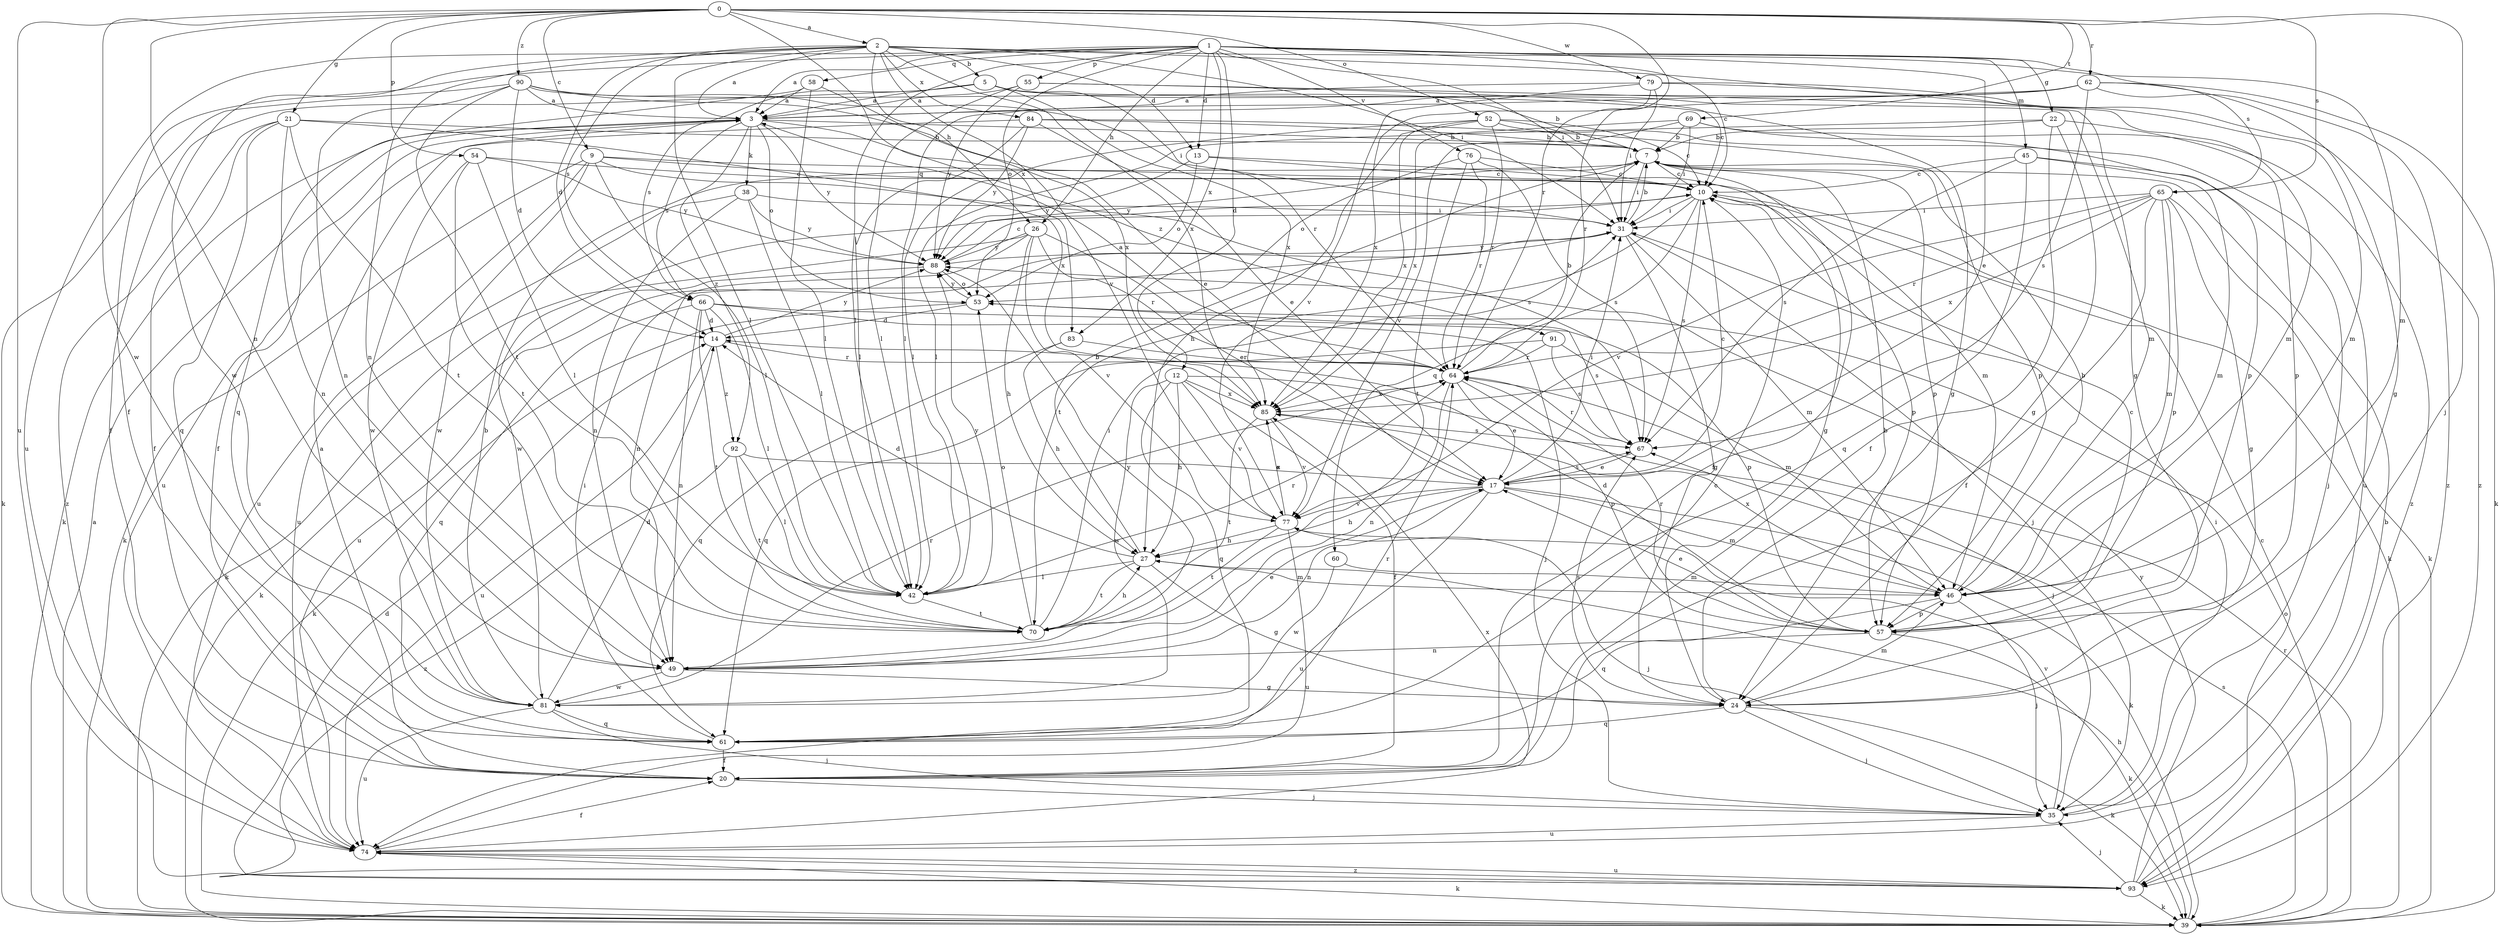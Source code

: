 strict digraph  {
0;
1;
2;
3;
5;
7;
9;
10;
12;
13;
14;
17;
20;
21;
22;
24;
26;
27;
31;
35;
38;
39;
42;
45;
46;
49;
52;
53;
54;
55;
57;
58;
60;
61;
62;
64;
65;
66;
67;
69;
70;
74;
76;
77;
79;
81;
83;
84;
85;
88;
90;
91;
92;
93;
0 -> 2  [label=a];
0 -> 9  [label=c];
0 -> 21  [label=g];
0 -> 35  [label=j];
0 -> 49  [label=n];
0 -> 52  [label=o];
0 -> 54  [label=p];
0 -> 62  [label=r];
0 -> 64  [label=r];
0 -> 65  [label=s];
0 -> 69  [label=t];
0 -> 74  [label=u];
0 -> 79  [label=w];
0 -> 81  [label=w];
0 -> 83  [label=x];
0 -> 90  [label=z];
1 -> 3  [label=a];
1 -> 10  [label=c];
1 -> 12  [label=d];
1 -> 13  [label=d];
1 -> 17  [label=e];
1 -> 20  [label=f];
1 -> 22  [label=g];
1 -> 26  [label=h];
1 -> 31  [label=i];
1 -> 42  [label=l];
1 -> 45  [label=m];
1 -> 53  [label=o];
1 -> 55  [label=p];
1 -> 58  [label=q];
1 -> 65  [label=s];
1 -> 74  [label=u];
1 -> 76  [label=v];
1 -> 83  [label=x];
2 -> 3  [label=a];
2 -> 5  [label=b];
2 -> 13  [label=d];
2 -> 14  [label=d];
2 -> 24  [label=g];
2 -> 26  [label=h];
2 -> 31  [label=i];
2 -> 42  [label=l];
2 -> 46  [label=m];
2 -> 49  [label=n];
2 -> 66  [label=s];
2 -> 77  [label=v];
2 -> 81  [label=w];
2 -> 84  [label=x];
2 -> 85  [label=x];
3 -> 7  [label=b];
3 -> 20  [label=f];
3 -> 38  [label=k];
3 -> 39  [label=k];
3 -> 53  [label=o];
3 -> 66  [label=s];
3 -> 88  [label=y];
3 -> 91  [label=z];
3 -> 92  [label=z];
5 -> 3  [label=a];
5 -> 20  [label=f];
5 -> 24  [label=g];
5 -> 46  [label=m];
5 -> 64  [label=r];
5 -> 66  [label=s];
5 -> 85  [label=x];
7 -> 10  [label=c];
7 -> 20  [label=f];
7 -> 31  [label=i];
7 -> 57  [label=p];
7 -> 88  [label=y];
9 -> 39  [label=k];
9 -> 42  [label=l];
9 -> 46  [label=m];
9 -> 67  [label=s];
9 -> 74  [label=u];
9 -> 81  [label=w];
9 -> 10  [label=q];
10 -> 31  [label=i];
10 -> 39  [label=k];
10 -> 57  [label=p];
10 -> 60  [label=q];
10 -> 67  [label=s];
10 -> 70  [label=t];
10 -> 81  [label=w];
12 -> 20  [label=f];
12 -> 27  [label=h];
12 -> 35  [label=j];
12 -> 61  [label=q];
12 -> 77  [label=v];
12 -> 81  [label=w];
12 -> 85  [label=x];
13 -> 10  [label=c];
13 -> 24  [label=g];
13 -> 53  [label=o];
13 -> 88  [label=y];
14 -> 64  [label=r];
14 -> 74  [label=u];
14 -> 88  [label=y];
14 -> 92  [label=z];
17 -> 10  [label=c];
17 -> 27  [label=h];
17 -> 31  [label=i];
17 -> 39  [label=k];
17 -> 46  [label=m];
17 -> 49  [label=n];
17 -> 67  [label=s];
17 -> 74  [label=u];
17 -> 77  [label=v];
20 -> 3  [label=a];
20 -> 10  [label=c];
20 -> 35  [label=j];
21 -> 7  [label=b];
21 -> 20  [label=f];
21 -> 49  [label=n];
21 -> 61  [label=q];
21 -> 70  [label=t];
21 -> 85  [label=x];
21 -> 93  [label=z];
22 -> 7  [label=b];
22 -> 20  [label=f];
22 -> 24  [label=g];
22 -> 42  [label=l];
22 -> 57  [label=p];
24 -> 7  [label=b];
24 -> 35  [label=j];
24 -> 39  [label=k];
24 -> 46  [label=m];
24 -> 61  [label=q];
24 -> 67  [label=s];
26 -> 17  [label=e];
26 -> 27  [label=h];
26 -> 39  [label=k];
26 -> 49  [label=n];
26 -> 64  [label=r];
26 -> 77  [label=v];
26 -> 88  [label=y];
27 -> 7  [label=b];
27 -> 14  [label=d];
27 -> 24  [label=g];
27 -> 42  [label=l];
27 -> 46  [label=m];
27 -> 70  [label=t];
31 -> 7  [label=b];
31 -> 24  [label=g];
31 -> 35  [label=j];
31 -> 46  [label=m];
31 -> 74  [label=u];
31 -> 88  [label=y];
35 -> 31  [label=i];
35 -> 74  [label=u];
35 -> 77  [label=v];
38 -> 31  [label=i];
38 -> 42  [label=l];
38 -> 49  [label=n];
38 -> 74  [label=u];
38 -> 88  [label=y];
39 -> 3  [label=a];
39 -> 27  [label=h];
39 -> 53  [label=o];
39 -> 64  [label=r];
39 -> 67  [label=s];
42 -> 64  [label=r];
42 -> 70  [label=t];
42 -> 88  [label=y];
45 -> 10  [label=c];
45 -> 35  [label=j];
45 -> 46  [label=m];
45 -> 61  [label=q];
45 -> 67  [label=s];
46 -> 7  [label=b];
46 -> 35  [label=j];
46 -> 57  [label=p];
46 -> 61  [label=q];
46 -> 85  [label=x];
49 -> 17  [label=e];
49 -> 24  [label=g];
49 -> 81  [label=w];
49 -> 88  [label=y];
52 -> 7  [label=b];
52 -> 10  [label=c];
52 -> 27  [label=h];
52 -> 42  [label=l];
52 -> 64  [label=r];
52 -> 74  [label=u];
52 -> 85  [label=x];
53 -> 14  [label=d];
53 -> 39  [label=k];
53 -> 67  [label=s];
53 -> 88  [label=y];
54 -> 10  [label=c];
54 -> 42  [label=l];
54 -> 70  [label=t];
54 -> 81  [label=w];
54 -> 88  [label=y];
55 -> 3  [label=a];
55 -> 10  [label=c];
55 -> 42  [label=l];
55 -> 46  [label=m];
55 -> 88  [label=y];
57 -> 10  [label=c];
57 -> 14  [label=d];
57 -> 17  [label=e];
57 -> 39  [label=k];
57 -> 49  [label=n];
57 -> 64  [label=r];
58 -> 3  [label=a];
58 -> 42  [label=l];
58 -> 61  [label=q];
58 -> 85  [label=x];
60 -> 46  [label=m];
60 -> 81  [label=w];
61 -> 20  [label=f];
61 -> 31  [label=i];
61 -> 64  [label=r];
62 -> 3  [label=a];
62 -> 24  [label=g];
62 -> 39  [label=k];
62 -> 42  [label=l];
62 -> 64  [label=r];
62 -> 67  [label=s];
62 -> 93  [label=z];
64 -> 3  [label=a];
64 -> 7  [label=b];
64 -> 17  [label=e];
64 -> 49  [label=n];
64 -> 57  [label=p];
64 -> 85  [label=x];
65 -> 20  [label=f];
65 -> 24  [label=g];
65 -> 31  [label=i];
65 -> 39  [label=k];
65 -> 46  [label=m];
65 -> 57  [label=p];
65 -> 64  [label=r];
65 -> 77  [label=v];
65 -> 85  [label=x];
66 -> 14  [label=d];
66 -> 35  [label=j];
66 -> 42  [label=l];
66 -> 49  [label=n];
66 -> 57  [label=p];
66 -> 61  [label=q];
66 -> 70  [label=t];
67 -> 17  [label=e];
67 -> 64  [label=r];
69 -> 7  [label=b];
69 -> 31  [label=i];
69 -> 57  [label=p];
69 -> 77  [label=v];
69 -> 85  [label=x];
69 -> 93  [label=z];
70 -> 27  [label=h];
70 -> 31  [label=i];
70 -> 53  [label=o];
74 -> 20  [label=f];
74 -> 39  [label=k];
74 -> 85  [label=x];
74 -> 93  [label=z];
76 -> 10  [label=c];
76 -> 53  [label=o];
76 -> 64  [label=r];
76 -> 67  [label=s];
76 -> 70  [label=t];
77 -> 27  [label=h];
77 -> 35  [label=j];
77 -> 70  [label=t];
77 -> 74  [label=u];
77 -> 85  [label=x];
79 -> 3  [label=a];
79 -> 31  [label=i];
79 -> 46  [label=m];
79 -> 77  [label=v];
79 -> 85  [label=x];
79 -> 93  [label=z];
81 -> 7  [label=b];
81 -> 14  [label=d];
81 -> 35  [label=j];
81 -> 61  [label=q];
81 -> 64  [label=r];
81 -> 74  [label=u];
83 -> 27  [label=h];
83 -> 61  [label=q];
83 -> 64  [label=r];
84 -> 7  [label=b];
84 -> 17  [label=e];
84 -> 42  [label=l];
84 -> 57  [label=p];
84 -> 74  [label=u];
84 -> 88  [label=y];
85 -> 67  [label=s];
85 -> 70  [label=t];
85 -> 77  [label=v];
88 -> 10  [label=c];
88 -> 39  [label=k];
88 -> 53  [label=o];
90 -> 3  [label=a];
90 -> 7  [label=b];
90 -> 14  [label=d];
90 -> 17  [label=e];
90 -> 31  [label=i];
90 -> 39  [label=k];
90 -> 49  [label=n];
90 -> 70  [label=t];
91 -> 46  [label=m];
91 -> 61  [label=q];
91 -> 64  [label=r];
91 -> 67  [label=s];
92 -> 17  [label=e];
92 -> 42  [label=l];
92 -> 70  [label=t];
92 -> 93  [label=z];
93 -> 7  [label=b];
93 -> 10  [label=c];
93 -> 14  [label=d];
93 -> 35  [label=j];
93 -> 39  [label=k];
93 -> 74  [label=u];
93 -> 88  [label=y];
}
